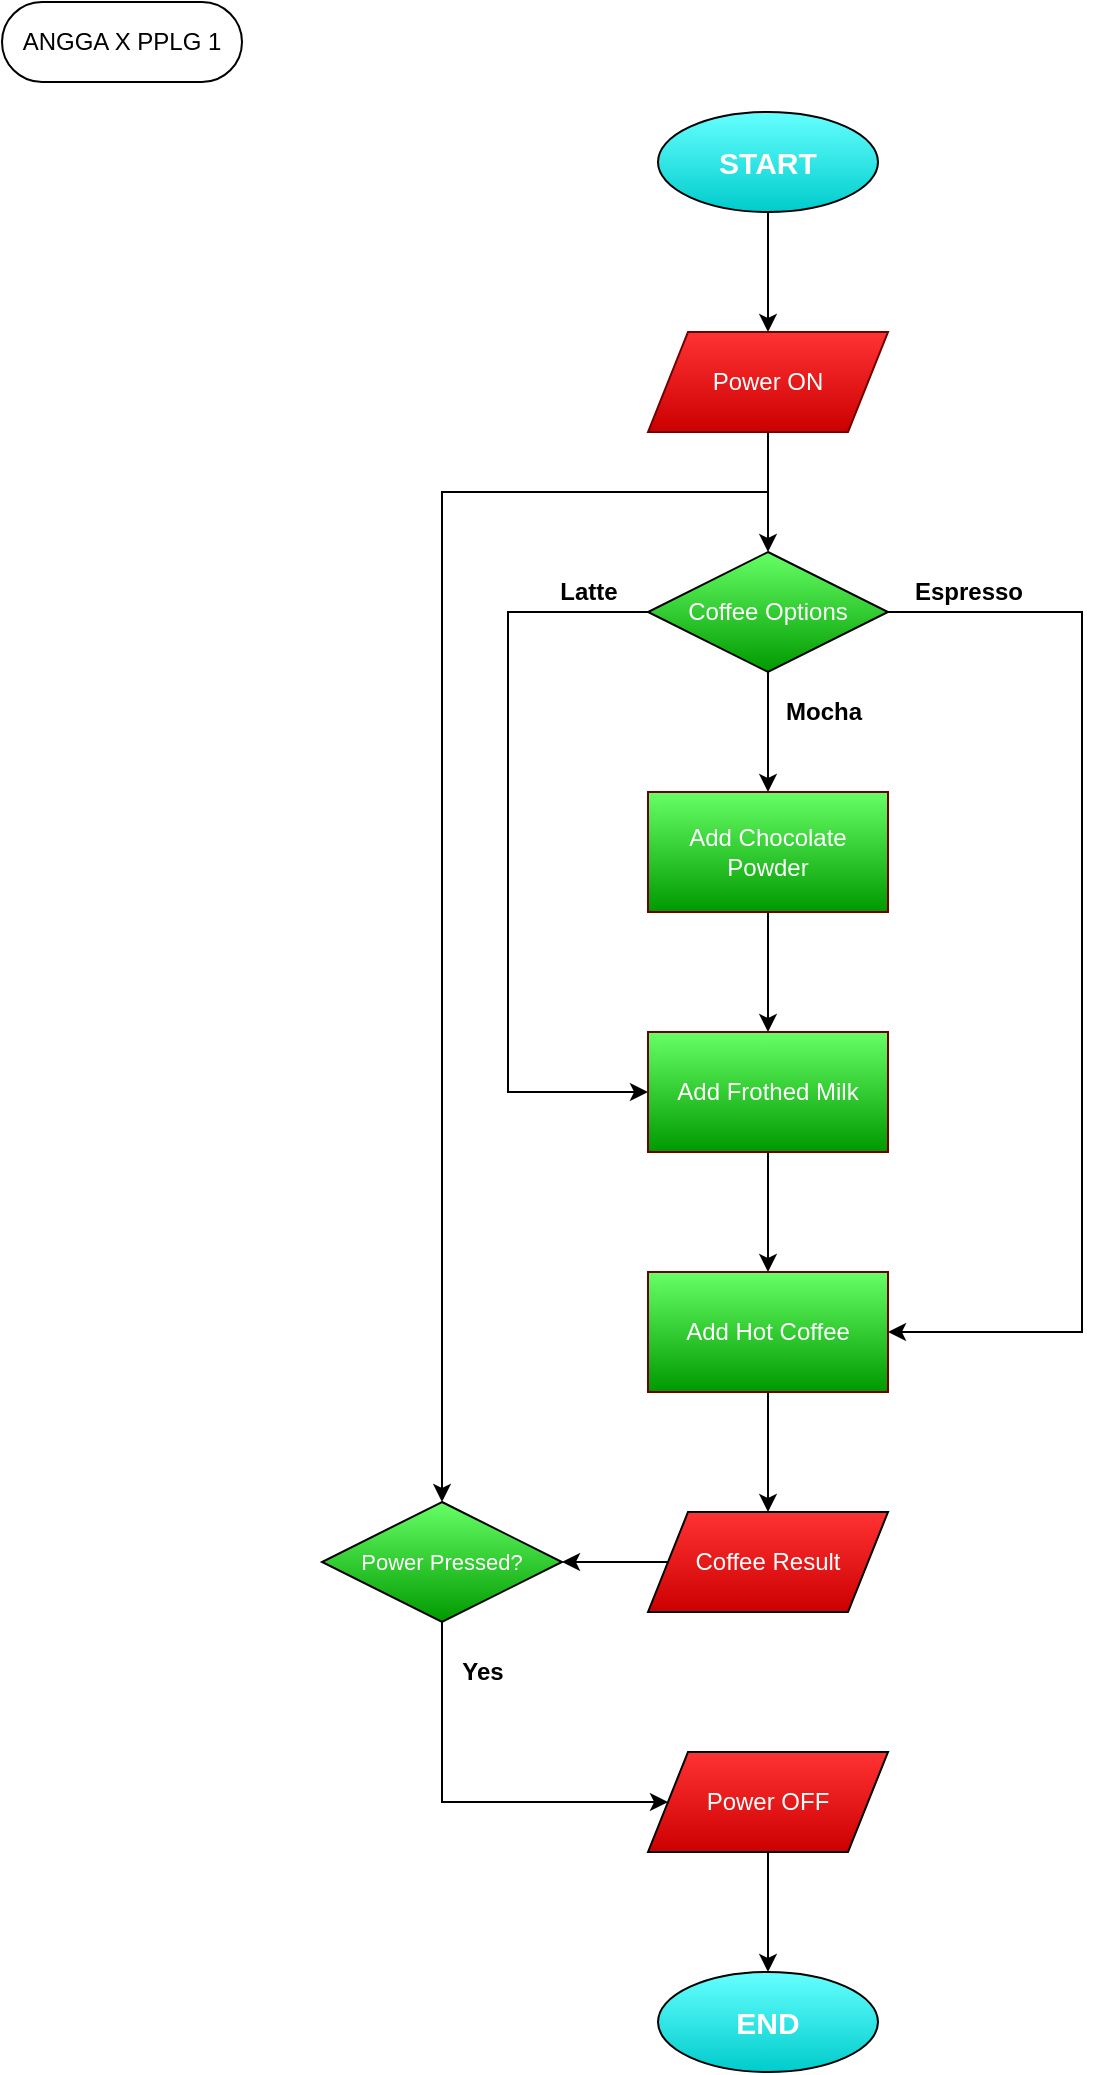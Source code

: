 <mxfile version="21.6.8" type="device" pages="4">
  <diagram id="SBEp2xC8KPvj_Z4Y8y0k" name="Coffee Machine">
    <mxGraphModel dx="794" dy="484" grid="1" gridSize="10" guides="1" tooltips="1" connect="1" arrows="1" fold="1" page="1" pageScale="1" pageWidth="827" pageHeight="1169" math="0" shadow="0">
      <root>
        <mxCell id="0" />
        <mxCell id="1" parent="0" />
        <mxCell id="k98sXSTNbK3coDCv22x3-1" value="" style="edgeStyle=none;rounded=0;orthogonalLoop=1;jettySize=auto;html=1;entryX=0.5;entryY=0;entryDx=0;entryDy=0;" edge="1" parent="1" target="k98sXSTNbK3coDCv22x3-3">
          <mxGeometry relative="1" as="geometry">
            <mxPoint x="423" y="225" as="targetPoint" />
            <mxPoint x="423" y="145" as="sourcePoint" />
          </mxGeometry>
        </mxCell>
        <mxCell id="k98sXSTNbK3coDCv22x3-2" value="" style="edgeStyle=orthogonalEdgeStyle;rounded=0;orthogonalLoop=1;jettySize=auto;html=1;" edge="1" parent="1" source="k98sXSTNbK3coDCv22x3-3" target="k98sXSTNbK3coDCv22x3-6">
          <mxGeometry relative="1" as="geometry">
            <mxPoint x="423" y="345" as="targetPoint" />
          </mxGeometry>
        </mxCell>
        <mxCell id="k98sXSTNbK3coDCv22x3-3" value="Power ON" style="shape=parallelogram;perimeter=parallelogramPerimeter;whiteSpace=wrap;html=1;fixedSize=1;strokeColor=#6F0000;fontColor=#ffffff;gradientColor=#CC0000;fillColor=#FF3333;fontStyle=0" vertex="1" parent="1">
          <mxGeometry x="363" y="205" width="120" height="50" as="geometry" />
        </mxCell>
        <mxCell id="k98sXSTNbK3coDCv22x3-4" value="" style="edgeStyle=none;rounded=0;orthogonalLoop=1;jettySize=auto;html=1;" edge="1" parent="1" source="k98sXSTNbK3coDCv22x3-6" target="k98sXSTNbK3coDCv22x3-8">
          <mxGeometry relative="1" as="geometry" />
        </mxCell>
        <mxCell id="k98sXSTNbK3coDCv22x3-5" value="" style="edgeStyle=orthogonalEdgeStyle;rounded=0;orthogonalLoop=1;jettySize=auto;html=1;fontColor=#F0F0F0;entryX=0;entryY=0.5;entryDx=0;entryDy=0;" edge="1" parent="1" source="k98sXSTNbK3coDCv22x3-6" target="k98sXSTNbK3coDCv22x3-11">
          <mxGeometry relative="1" as="geometry">
            <mxPoint x="283" y="585" as="targetPoint" />
            <Array as="points">
              <mxPoint x="293" y="345" />
              <mxPoint x="293" y="585" />
            </Array>
          </mxGeometry>
        </mxCell>
        <mxCell id="pL3miA3v6JQYMeyLFByc-2" value="" style="edgeStyle=orthogonalEdgeStyle;rounded=0;orthogonalLoop=1;jettySize=auto;html=1;entryX=1;entryY=0.5;entryDx=0;entryDy=0;" edge="1" parent="1" source="k98sXSTNbK3coDCv22x3-6" target="k98sXSTNbK3coDCv22x3-13">
          <mxGeometry relative="1" as="geometry">
            <mxPoint x="560" y="650" as="targetPoint" />
            <Array as="points">
              <mxPoint x="580" y="345" />
              <mxPoint x="580" y="705" />
            </Array>
          </mxGeometry>
        </mxCell>
        <mxCell id="k98sXSTNbK3coDCv22x3-6" value="Coffee Options" style="rhombus;whiteSpace=wrap;html=1;fillColor=#66FF66;gradientColor=#009900;fontColor=#FFFFFF;labelBorderColor=none;" vertex="1" parent="1">
          <mxGeometry x="363" y="315" width="120" height="60" as="geometry" />
        </mxCell>
        <mxCell id="k98sXSTNbK3coDCv22x3-7" value="" style="edgeStyle=none;rounded=0;orthogonalLoop=1;jettySize=auto;html=1;entryX=0.5;entryY=0;entryDx=0;entryDy=0;entryPerimeter=0;" edge="1" parent="1" source="k98sXSTNbK3coDCv22x3-8" target="k98sXSTNbK3coDCv22x3-11">
          <mxGeometry relative="1" as="geometry">
            <mxPoint x="423" y="545" as="targetPoint" />
          </mxGeometry>
        </mxCell>
        <mxCell id="k98sXSTNbK3coDCv22x3-8" value="Add Chocolate Powder" style="whiteSpace=wrap;html=1;fillColor=#66FF66;strokeWidth=1;strokeColor=#6F0000;fontColor=#ffffff;gradientColor=#009900;" vertex="1" parent="1">
          <mxGeometry x="363" y="435" width="120" height="60" as="geometry" />
        </mxCell>
        <mxCell id="k98sXSTNbK3coDCv22x3-9" value="Mocha" style="text;html=1;align=left;verticalAlign=middle;resizable=0;points=[];autosize=1;fontStyle=1" vertex="1" parent="1">
          <mxGeometry x="430" y="380" width="60" height="30" as="geometry" />
        </mxCell>
        <mxCell id="k98sXSTNbK3coDCv22x3-10" value="" style="edgeStyle=none;rounded=0;orthogonalLoop=1;jettySize=auto;html=1;" edge="1" parent="1" source="k98sXSTNbK3coDCv22x3-11" target="k98sXSTNbK3coDCv22x3-13">
          <mxGeometry relative="1" as="geometry" />
        </mxCell>
        <mxCell id="k98sXSTNbK3coDCv22x3-11" value="Add Frothed Milk" style="whiteSpace=wrap;html=1;fillColor=#66FF66;fontColor=#ffffff;strokeColor=#6F0000;gradientColor=#009900;" vertex="1" parent="1">
          <mxGeometry x="363" y="555" width="120" height="60" as="geometry" />
        </mxCell>
        <mxCell id="k98sXSTNbK3coDCv22x3-12" value="" style="edgeStyle=none;rounded=0;orthogonalLoop=1;jettySize=auto;html=1;" edge="1" parent="1" source="k98sXSTNbK3coDCv22x3-13">
          <mxGeometry relative="1" as="geometry">
            <mxPoint x="423" y="795" as="targetPoint" />
          </mxGeometry>
        </mxCell>
        <mxCell id="k98sXSTNbK3coDCv22x3-13" value="Add Hot Coffee" style="whiteSpace=wrap;html=1;fillColor=#66FF66;fontStyle=0;fontColor=#ffffff;strokeColor=#6F0000;gradientColor=#009900;" vertex="1" parent="1">
          <mxGeometry x="363" y="675" width="120" height="60" as="geometry" />
        </mxCell>
        <mxCell id="k98sXSTNbK3coDCv22x3-14" value="" style="edgeStyle=none;rounded=0;orthogonalLoop=1;jettySize=auto;html=1;exitX=0.5;exitY=1;exitDx=0;exitDy=0;entryX=0;entryY=0.5;entryDx=0;entryDy=0;" edge="1" parent="1" source="k98sXSTNbK3coDCv22x3-15" target="k98sXSTNbK3coDCv22x3-17">
          <mxGeometry relative="1" as="geometry">
            <mxPoint x="423" y="915" as="targetPoint" />
            <Array as="points">
              <mxPoint x="260" y="940" />
            </Array>
          </mxGeometry>
        </mxCell>
        <mxCell id="k98sXSTNbK3coDCv22x3-15" value="Power Pressed?" style="rhombus;whiteSpace=wrap;html=1;gradientColor=#009900;fillColor=#66FF66;fontColor=#FFFFFF;fontStyle=0;fontSize=11;" vertex="1" parent="1">
          <mxGeometry x="200" y="790" width="120" height="60" as="geometry" />
        </mxCell>
        <mxCell id="k98sXSTNbK3coDCv22x3-16" value="" style="edgeStyle=none;rounded=0;orthogonalLoop=1;jettySize=auto;html=1;" edge="1" parent="1" source="k98sXSTNbK3coDCv22x3-17">
          <mxGeometry relative="1" as="geometry">
            <mxPoint x="423" y="1025" as="targetPoint" />
          </mxGeometry>
        </mxCell>
        <mxCell id="k98sXSTNbK3coDCv22x3-17" value="Power OFF" style="shape=parallelogram;perimeter=parallelogramPerimeter;whiteSpace=wrap;html=1;fixedSize=1;gradientColor=#CC0000;fillColor=#FF3333;fontColor=#FFFFFF;fontStyle=0" vertex="1" parent="1">
          <mxGeometry x="363" y="915" width="120" height="50" as="geometry" />
        </mxCell>
        <mxCell id="k98sXSTNbK3coDCv22x3-18" value="END" style="ellipse;whiteSpace=wrap;html=1;fillColor=#66FFFF;gradientColor=#00CCCC;strokeColor=#000000;fontColor=#FFFFFF;fontStyle=1;fontSize=15;" vertex="1" parent="1">
          <mxGeometry x="368" y="1025" width="110" height="50" as="geometry" />
        </mxCell>
        <mxCell id="k98sXSTNbK3coDCv22x3-19" value="&lt;font color=&quot;#000000&quot;&gt;Latte&lt;/font&gt;" style="text;html=1;align=center;verticalAlign=middle;resizable=0;points=[];autosize=1;fontColor=#F0F0F0;fontStyle=1" vertex="1" parent="1">
          <mxGeometry x="308" y="320" width="50" height="30" as="geometry" />
        </mxCell>
        <mxCell id="k98sXSTNbK3coDCv22x3-20" value="" style="endArrow=classic;html=1;rounded=0;entryX=0.5;entryY=0;entryDx=0;entryDy=0;" edge="1" parent="1" target="k98sXSTNbK3coDCv22x3-15">
          <mxGeometry width="50" height="50" relative="1" as="geometry">
            <mxPoint x="423" y="285" as="sourcePoint" />
            <mxPoint x="360" y="825" as="targetPoint" />
            <Array as="points">
              <mxPoint x="260" y="285" />
            </Array>
          </mxGeometry>
        </mxCell>
        <mxCell id="1_EIpgYJ8HkZoCnsC1wD-1" value="START" style="ellipse;fillColor=#66FFFF;strokeColor=#000000;gradientColor=#00CCCC;labelBackgroundColor=none;labelBorderColor=none;html=1;whiteSpace=wrap;fontStyle=1;fontColor=#FFFFFF;fontFamily=Helvetica;fontSize=15;" vertex="1" parent="1">
          <mxGeometry x="368" y="95" width="110" height="50" as="geometry" />
        </mxCell>
        <mxCell id="1_EIpgYJ8HkZoCnsC1wD-2" value="&lt;font color=&quot;#000000&quot;&gt;Espresso&lt;/font&gt;" style="text;html=1;align=center;verticalAlign=middle;resizable=0;points=[];autosize=1;fontColor=#F0F0F0;fontStyle=1" vertex="1" parent="1">
          <mxGeometry x="483" y="320" width="80" height="30" as="geometry" />
        </mxCell>
        <mxCell id="YNBaLbaIvJHKN_YwtgVs-2" value="" style="edgeStyle=orthogonalEdgeStyle;rounded=0;orthogonalLoop=1;jettySize=auto;html=1;" edge="1" parent="1" source="YNBaLbaIvJHKN_YwtgVs-1" target="k98sXSTNbK3coDCv22x3-15">
          <mxGeometry relative="1" as="geometry" />
        </mxCell>
        <mxCell id="YNBaLbaIvJHKN_YwtgVs-1" value="Coffee Result" style="shape=parallelogram;perimeter=parallelogramPerimeter;whiteSpace=wrap;html=1;fixedSize=1;gradientColor=#CC0000;fillColor=#FF3333;fontColor=#FFFFFF;fontStyle=0" vertex="1" parent="1">
          <mxGeometry x="363" y="795" width="120" height="50" as="geometry" />
        </mxCell>
        <mxCell id="IcxtTW04K5CUrRq2xljb-1" value="&lt;b&gt;Yes&lt;/b&gt;" style="text;html=1;align=center;verticalAlign=middle;resizable=0;points=[];autosize=1;strokeColor=none;fillColor=none;" vertex="1" parent="1">
          <mxGeometry x="260" y="860" width="40" height="30" as="geometry" />
        </mxCell>
        <mxCell id="IcxtTW04K5CUrRq2xljb-2" value="ANGGA X PPLG 1" style="rounded=1;whiteSpace=wrap;html=1;fontStyle=0;arcSize=50;" vertex="1" parent="1">
          <mxGeometry x="40" y="40" width="120" height="40" as="geometry" />
        </mxCell>
      </root>
    </mxGraphModel>
  </diagram>
  <diagram id="hENLT9Bm0fTXh2s3uT75" name="Pendaftaran Anggota Perpustakaan">
    <mxGraphModel dx="662" dy="403" grid="1" gridSize="10" guides="1" tooltips="1" connect="1" arrows="1" fold="1" page="1" pageScale="1" pageWidth="827" pageHeight="1169" math="0" shadow="0">
      <root>
        <mxCell id="0" />
        <mxCell id="1" parent="0" />
        <mxCell id="ZIUgZptHF_LzewS09OyD-2" value="" style="edgeStyle=orthogonalEdgeStyle;rounded=0;orthogonalLoop=1;jettySize=auto;html=1;entryX=0.5;entryY=0;entryDx=0;entryDy=0;" edge="1" parent="1" source="gFTtPNnC03KHVV1qEUwf-1" target="ZIUgZptHF_LzewS09OyD-3">
          <mxGeometry relative="1" as="geometry">
            <mxPoint x="423" y="220" as="targetPoint" />
          </mxGeometry>
        </mxCell>
        <mxCell id="gFTtPNnC03KHVV1qEUwf-1" value="START" style="ellipse;fillColor=#66FFFF;strokeColor=#000000;gradientColor=#00CCCC;labelBackgroundColor=none;labelBorderColor=none;html=1;whiteSpace=wrap;fontStyle=1;fontColor=#FFFFFF;fontFamily=Helvetica;fontSize=15;" vertex="1" parent="1">
          <mxGeometry x="368" y="95" width="110" height="50" as="geometry" />
        </mxCell>
        <mxCell id="bkIu_1hhf-SrbbPcfZOp-8" value="" style="edgeStyle=orthogonalEdgeStyle;rounded=0;orthogonalLoop=1;jettySize=auto;html=1;entryX=0.5;entryY=0;entryDx=0;entryDy=0;" edge="1" parent="1" source="ZIUgZptHF_LzewS09OyD-3" target="bkIu_1hhf-SrbbPcfZOp-3">
          <mxGeometry relative="1" as="geometry">
            <mxPoint x="423" y="330" as="targetPoint" />
          </mxGeometry>
        </mxCell>
        <mxCell id="ZIUgZptHF_LzewS09OyD-3" value="Input Data Ke&lt;br&gt;Formulir" style="shape=parallelogram;perimeter=parallelogramPerimeter;whiteSpace=wrap;html=1;fixedSize=1;strokeColor=#6F0000;fontColor=#ffffff;gradientColor=#CC0000;fillColor=#FF3333;fontStyle=0" vertex="1" parent="1">
          <mxGeometry x="363" y="205" width="120" height="50" as="geometry" />
        </mxCell>
        <mxCell id="c9H0ZcBg4Cfs3kF4rpdV-2" value="" style="edgeStyle=orthogonalEdgeStyle;rounded=0;orthogonalLoop=1;jettySize=auto;html=1;" edge="1" parent="1" source="bkIu_1hhf-SrbbPcfZOp-3">
          <mxGeometry relative="1" as="geometry">
            <mxPoint x="563" y="350" as="targetPoint" />
          </mxGeometry>
        </mxCell>
        <mxCell id="bkIu_1hhf-SrbbPcfZOp-3" value="Mengecek Kelengkapan Data Formulir" style="whiteSpace=wrap;html=1;fillColor=#66FF66;strokeWidth=1;strokeColor=#6F0000;fontColor=#ffffff;gradientColor=#009900;" vertex="1" parent="1">
          <mxGeometry x="363" y="320" width="120" height="60" as="geometry" />
        </mxCell>
        <mxCell id="CUskCf0ZrLr9VBs3Gj0i-2" value="" style="edgeStyle=orthogonalEdgeStyle;rounded=0;orthogonalLoop=1;jettySize=auto;html=1;entryX=1;entryY=0.5;entryDx=0;entryDy=0;" edge="1" parent="1" source="c9H0ZcBg4Cfs3kF4rpdV-3" target="ZIUgZptHF_LzewS09OyD-3">
          <mxGeometry relative="1" as="geometry">
            <mxPoint x="620" y="230" as="targetPoint" />
            <Array as="points">
              <mxPoint x="620" y="230" />
            </Array>
          </mxGeometry>
        </mxCell>
        <mxCell id="Ntr4Z9HXPqHMO6ExY8_a-2" value="" style="edgeStyle=orthogonalEdgeStyle;rounded=0;orthogonalLoop=1;jettySize=auto;html=1;" edge="1" parent="1" source="c9H0ZcBg4Cfs3kF4rpdV-3" target="Ntr4Z9HXPqHMO6ExY8_a-1">
          <mxGeometry relative="1" as="geometry">
            <Array as="points">
              <mxPoint x="620" y="410" />
              <mxPoint x="423" y="410" />
            </Array>
          </mxGeometry>
        </mxCell>
        <mxCell id="c9H0ZcBg4Cfs3kF4rpdV-3" value="Data formulir&lt;br style=&quot;font-size: 11px;&quot;&gt;Lengkap?" style="rhombus;whiteSpace=wrap;html=1;fillColor=#66FF66;gradientColor=#009900;fontColor=#FFFFFF;labelBorderColor=none;fontSize=11;" vertex="1" parent="1">
          <mxGeometry x="560" y="320" width="120" height="60" as="geometry" />
        </mxCell>
        <mxCell id="81WJk28gL8_kB64XJWON-1" value="Belum&lt;br&gt;Lengkap" style="text;html=1;align=left;verticalAlign=middle;resizable=0;points=[];autosize=1;strokeColor=none;fillColor=none;fontStyle=1" vertex="1" parent="1">
          <mxGeometry x="630" y="263" width="70" height="40" as="geometry" />
        </mxCell>
        <mxCell id="Cxi7o82HHvMy32Nj2ZTn-8" value="" style="edgeStyle=orthogonalEdgeStyle;rounded=0;orthogonalLoop=1;jettySize=auto;html=1;entryX=1;entryY=0.5;entryDx=0;entryDy=0;entryPerimeter=0;" edge="1" parent="1" source="Ntr4Z9HXPqHMO6ExY8_a-1" target="Cxi7o82HHvMy32Nj2ZTn-9">
          <mxGeometry relative="1" as="geometry">
            <mxPoint x="420" y="480" as="targetPoint" />
          </mxGeometry>
        </mxCell>
        <mxCell id="Ntr4Z9HXPqHMO6ExY8_a-1" value="Menyimpan Data Formulir" style="whiteSpace=wrap;html=1;fillColor=#66FF66;strokeWidth=1;strokeColor=#6F0000;fontColor=#ffffff;gradientColor=#009900;" vertex="1" parent="1">
          <mxGeometry x="363" y="470" width="120" height="60" as="geometry" />
        </mxCell>
        <mxCell id="Ntr4Z9HXPqHMO6ExY8_a-3" value="Sudah&lt;br&gt;Lengkap" style="text;html=1;align=left;verticalAlign=middle;resizable=0;points=[];autosize=1;strokeColor=none;fillColor=none;fontStyle=1" vertex="1" parent="1">
          <mxGeometry x="630" y="390" width="70" height="40" as="geometry" />
        </mxCell>
        <mxCell id="Cxi7o82HHvMy32Nj2ZTn-11" value="" style="edgeStyle=orthogonalEdgeStyle;rounded=0;orthogonalLoop=1;jettySize=auto;html=1;" edge="1" parent="1" source="Cxi7o82HHvMy32Nj2ZTn-6" target="Cxi7o82HHvMy32Nj2ZTn-10">
          <mxGeometry relative="1" as="geometry">
            <Array as="points">
              <mxPoint x="620" y="620" />
            </Array>
          </mxGeometry>
        </mxCell>
        <mxCell id="Cxi7o82HHvMy32Nj2ZTn-6" value="Membuat Kartu Anggota" style="whiteSpace=wrap;html=1;fillColor=#66FF66;strokeWidth=1;strokeColor=#6F0000;fontColor=#ffffff;gradientColor=#009900;" vertex="1" parent="1">
          <mxGeometry x="560" y="470" width="120" height="60" as="geometry" />
        </mxCell>
        <mxCell id="Cxi7o82HHvMy32Nj2ZTn-9" value="" style="strokeWidth=1;html=1;shape=mxgraph.flowchart.database;whiteSpace=wrap;fillColor=#FFFF33;strokeColor=#000000;gradientColor=#FF3333;" vertex="1" parent="1">
          <mxGeometry x="230" y="470" width="60" height="60" as="geometry" />
        </mxCell>
        <mxCell id="Ql0lmuVlP_jSfvMAqyIT-2" value="" style="edgeStyle=orthogonalEdgeStyle;rounded=0;orthogonalLoop=1;jettySize=auto;html=1;" edge="1" parent="1" source="Cxi7o82HHvMy32Nj2ZTn-10">
          <mxGeometry relative="1" as="geometry">
            <mxPoint x="423" y="720" as="targetPoint" />
          </mxGeometry>
        </mxCell>
        <mxCell id="Cxi7o82HHvMy32Nj2ZTn-10" value="Menunjukkan&lt;br&gt;Kartu Anggota" style="shape=parallelogram;perimeter=parallelogramPerimeter;whiteSpace=wrap;html=1;fixedSize=1;strokeColor=#6F0000;fontColor=#ffffff;gradientColor=#CC0000;fillColor=#FF3333;fontStyle=0" vertex="1" parent="1">
          <mxGeometry x="363" y="595" width="120" height="50" as="geometry" />
        </mxCell>
        <mxCell id="Sf56I_pijTrFE6WiVCLC-1" value="END" style="ellipse;whiteSpace=wrap;html=1;fillColor=#66FFFF;gradientColor=#00CCCC;strokeColor=#000000;fontColor=#FFFFFF;fontStyle=1;fontSize=15;" vertex="1" parent="1">
          <mxGeometry x="368" y="720" width="110" height="50" as="geometry" />
        </mxCell>
        <mxCell id="Q0r39dBfNpBriLK1PkjQ-2" value="" style="edgeStyle=orthogonalEdgeStyle;rounded=0;orthogonalLoop=1;jettySize=auto;html=1;entryX=0.5;entryY=0;entryDx=0;entryDy=0;exitX=0.5;exitY=1;exitDx=0;exitDy=0;" edge="1" parent="1" source="c9H0ZcBg4Cfs3kF4rpdV-3" target="Cxi7o82HHvMy32Nj2ZTn-6">
          <mxGeometry relative="1" as="geometry">
            <mxPoint x="493" y="360" as="sourcePoint" />
            <mxPoint x="573" y="360" as="targetPoint" />
          </mxGeometry>
        </mxCell>
        <mxCell id="oNulurIihZWblEiqJtRC-1" value="ANGGA X PPLG 1" style="rounded=1;whiteSpace=wrap;html=1;fontStyle=0;arcSize=50;" vertex="1" parent="1">
          <mxGeometry x="40" y="40" width="120" height="40" as="geometry" />
        </mxCell>
      </root>
    </mxGraphModel>
  </diagram>
  <diagram id="bSDSI56qF1xAqp5iA2kI" name="Menghitung Luas Segitiga">
    <mxGraphModel dx="794" dy="484" grid="1" gridSize="10" guides="1" tooltips="1" connect="1" arrows="1" fold="1" page="1" pageScale="1" pageWidth="827" pageHeight="1169" math="0" shadow="0">
      <root>
        <mxCell id="0" />
        <mxCell id="1" parent="0" />
        <mxCell id="74gLFw1ZL_kfHeoh1bpY-3" value="" style="edgeStyle=orthogonalEdgeStyle;rounded=0;orthogonalLoop=1;jettySize=auto;html=1;" edge="1" parent="1" source="74gLFw1ZL_kfHeoh1bpY-1">
          <mxGeometry relative="1" as="geometry">
            <mxPoint x="423" y="220" as="targetPoint" />
          </mxGeometry>
        </mxCell>
        <mxCell id="74gLFw1ZL_kfHeoh1bpY-1" value="START" style="ellipse;fillColor=#66FFFF;strokeColor=#000000;gradientColor=#00CCCC;labelBackgroundColor=none;labelBorderColor=none;html=1;whiteSpace=wrap;fontStyle=1;fontColor=#FFFFFF;fontFamily=Helvetica;fontSize=15;" vertex="1" parent="1">
          <mxGeometry x="368" y="95" width="110" height="50" as="geometry" />
        </mxCell>
        <mxCell id="H1AcPrCzxZ68_KJ8oAwp-3" value="" style="edgeStyle=orthogonalEdgeStyle;rounded=0;orthogonalLoop=1;jettySize=auto;html=1;" edge="1" parent="1" source="DwiGObxuYQW7-XacAraF-1" target="H1AcPrCzxZ68_KJ8oAwp-1">
          <mxGeometry relative="1" as="geometry" />
        </mxCell>
        <mxCell id="DwiGObxuYQW7-XacAraF-1" value="Input x = Alas&lt;br&gt;Input y = Tinggi" style="shape=parallelogram;perimeter=parallelogramPerimeter;whiteSpace=wrap;html=1;fixedSize=1;strokeColor=#6F0000;fontColor=#ffffff;gradientColor=#CC0000;fillColor=#FF3333;fontStyle=0" vertex="1" parent="1">
          <mxGeometry x="363" y="220" width="120" height="50" as="geometry" />
        </mxCell>
        <mxCell id="H1AcPrCzxZ68_KJ8oAwp-5" value="" style="edgeStyle=orthogonalEdgeStyle;rounded=0;orthogonalLoop=1;jettySize=auto;html=1;" edge="1" parent="1" source="H1AcPrCzxZ68_KJ8oAwp-1">
          <mxGeometry relative="1" as="geometry">
            <mxPoint x="423" y="490" as="targetPoint" />
          </mxGeometry>
        </mxCell>
        <mxCell id="H1AcPrCzxZ68_KJ8oAwp-1" value="Luas = x * y / 2" style="whiteSpace=wrap;html=1;fillColor=#66FF66;strokeWidth=1;strokeColor=#6F0000;fontColor=#ffffff;gradientColor=#009900;" vertex="1" parent="1">
          <mxGeometry x="363" y="350" width="120" height="60" as="geometry" />
        </mxCell>
        <mxCell id="G1APeFPNyT2gNBLBT1uP-3" value="" style="edgeStyle=orthogonalEdgeStyle;rounded=0;orthogonalLoop=1;jettySize=auto;html=1;entryX=0.5;entryY=0;entryDx=0;entryDy=0;" edge="1" parent="1" source="H1AcPrCzxZ68_KJ8oAwp-6" target="G1APeFPNyT2gNBLBT1uP-1">
          <mxGeometry relative="1" as="geometry">
            <mxPoint x="423" y="615" as="targetPoint" />
          </mxGeometry>
        </mxCell>
        <mxCell id="H1AcPrCzxZ68_KJ8oAwp-6" value="Hasil Luas" style="shape=parallelogram;perimeter=parallelogramPerimeter;whiteSpace=wrap;html=1;fixedSize=1;strokeColor=#6F0000;fontColor=#ffffff;gradientColor=#CC0000;fillColor=#FF3333;fontStyle=0" vertex="1" parent="1">
          <mxGeometry x="363" y="490" width="120" height="50" as="geometry" />
        </mxCell>
        <mxCell id="JNBpQqVyfesuenW5iKtN-1" value="END" style="ellipse;whiteSpace=wrap;html=1;fillColor=#66FFFF;gradientColor=#00CCCC;strokeColor=#000000;fontColor=#FFFFFF;fontStyle=1;fontSize=15;" vertex="1" parent="1">
          <mxGeometry x="368" y="760" width="110" height="50" as="geometry" />
        </mxCell>
        <mxCell id="G1APeFPNyT2gNBLBT1uP-6" value="" style="edgeStyle=orthogonalEdgeStyle;rounded=0;orthogonalLoop=1;jettySize=auto;html=1;" edge="1" parent="1" source="G1APeFPNyT2gNBLBT1uP-1">
          <mxGeometry relative="1" as="geometry">
            <mxPoint x="423" y="760" as="targetPoint" />
          </mxGeometry>
        </mxCell>
        <mxCell id="G1APeFPNyT2gNBLBT1uP-11" value="" style="edgeStyle=orthogonalEdgeStyle;rounded=0;orthogonalLoop=1;jettySize=auto;html=1;entryX=1;entryY=0.5;entryDx=0;entryDy=0;" edge="1" parent="1" source="G1APeFPNyT2gNBLBT1uP-1" target="DwiGObxuYQW7-XacAraF-1">
          <mxGeometry relative="1" as="geometry">
            <mxPoint x="583" y="650" as="targetPoint" />
            <Array as="points">
              <mxPoint x="540" y="650" />
              <mxPoint x="540" y="245" />
            </Array>
          </mxGeometry>
        </mxCell>
        <mxCell id="G1APeFPNyT2gNBLBT1uP-1" value="&lt;font style=&quot;font-size: 10px;&quot;&gt;Ingin Menghitung&lt;br&gt;Lagi?&lt;/font&gt;" style="rhombus;whiteSpace=wrap;html=1;fillColor=#66FF66;gradientColor=#009900;fontColor=#FFFFFF;labelBorderColor=none;fontSize=12;verticalAlign=middle;" vertex="1" parent="1">
          <mxGeometry x="363" y="620" width="120" height="60" as="geometry" />
        </mxCell>
        <mxCell id="G1APeFPNyT2gNBLBT1uP-8" value="&lt;b&gt;Tidak&lt;/b&gt;" style="text;html=1;align=center;verticalAlign=middle;resizable=0;points=[];autosize=1;strokeColor=none;fillColor=none;" vertex="1" parent="1">
          <mxGeometry x="420" y="690" width="50" height="30" as="geometry" />
        </mxCell>
        <mxCell id="G1APeFPNyT2gNBLBT1uP-12" value="&lt;b&gt;Iya&lt;/b&gt;" style="text;html=1;align=center;verticalAlign=middle;resizable=0;points=[];autosize=1;strokeColor=none;fillColor=none;" vertex="1" parent="1">
          <mxGeometry x="483" y="620" width="40" height="30" as="geometry" />
        </mxCell>
        <mxCell id="SMPBftg2CHWp9n18yRBh-1" value="ANGGA X PPLG 1" style="rounded=1;whiteSpace=wrap;html=1;fontStyle=0;arcSize=50;" vertex="1" parent="1">
          <mxGeometry x="40" y="40" width="120" height="40" as="geometry" />
        </mxCell>
      </root>
    </mxGraphModel>
  </diagram>
  <diagram id="979D2TWnKu_hFecxp2vY" name="Registrasi Akun Dan Login">
    <mxGraphModel dx="794" dy="484" grid="1" gridSize="10" guides="1" tooltips="1" connect="1" arrows="1" fold="1" page="1" pageScale="1" pageWidth="827" pageHeight="1169" math="0" shadow="0">
      <root>
        <mxCell id="0" />
        <mxCell id="1" parent="0" />
        <mxCell id="6OwBUK69tOuJ7I0vZdhF-4" value="" style="edgeStyle=orthogonalEdgeStyle;rounded=0;orthogonalLoop=1;jettySize=auto;html=1;" edge="1" parent="1" source="SAx4FOJ87G6_yhcaU9zw-1" target="6OwBUK69tOuJ7I0vZdhF-1">
          <mxGeometry relative="1" as="geometry" />
        </mxCell>
        <mxCell id="SAx4FOJ87G6_yhcaU9zw-1" value="START" style="ellipse;fillColor=#66FFFF;strokeColor=#000000;gradientColor=#00CCCC;labelBackgroundColor=none;labelBorderColor=none;html=1;whiteSpace=wrap;fontStyle=1;fontColor=#FFFFFF;fontFamily=Helvetica;fontSize=15;" vertex="1" parent="1">
          <mxGeometry x="368" y="95" width="110" height="50" as="geometry" />
        </mxCell>
        <mxCell id="gppB5W422jFFQii2BKXh-2" value="" style="edgeStyle=orthogonalEdgeStyle;rounded=0;orthogonalLoop=1;jettySize=auto;html=1;" edge="1" parent="1" source="HX7EneIBn8n42wCykfm5-1" target="H_HTT0naU7XCwQIY3E9h-3">
          <mxGeometry relative="1" as="geometry" />
        </mxCell>
        <mxCell id="HX7EneIBn8n42wCykfm5-1" value="Input Username&lt;br&gt;dan Email" style="shape=parallelogram;perimeter=parallelogramPerimeter;whiteSpace=wrap;html=1;fixedSize=1;strokeColor=#6F0000;fontColor=#ffffff;gradientColor=#CC0000;fillColor=#FF3333;fontStyle=0" vertex="1" parent="1">
          <mxGeometry x="190" y="205" width="120" height="50" as="geometry" />
        </mxCell>
        <mxCell id="gppB5W422jFFQii2BKXh-13" value="" style="edgeStyle=orthogonalEdgeStyle;rounded=0;orthogonalLoop=1;jettySize=auto;html=1;" edge="1" parent="1" source="XZ7KPIIfbyn-EP79vSvG-1">
          <mxGeometry relative="1" as="geometry">
            <mxPoint x="423" y="530" as="targetPoint" />
          </mxGeometry>
        </mxCell>
        <mxCell id="qJYOYqynbdRcIpPX3VLA-8" value="" style="edgeStyle=orthogonalEdgeStyle;rounded=0;orthogonalLoop=1;jettySize=auto;html=1;entryX=1;entryY=0.5;entryDx=0;entryDy=0;" edge="1" parent="1" source="XZ7KPIIfbyn-EP79vSvG-1" target="gppB5W422jFFQii2BKXh-5">
          <mxGeometry relative="1" as="geometry">
            <mxPoint x="563" y="450" as="targetPoint" />
            <Array as="points">
              <mxPoint x="500" y="450" />
              <mxPoint x="500" y="345" />
            </Array>
          </mxGeometry>
        </mxCell>
        <mxCell id="XZ7KPIIfbyn-EP79vSvG-1" value="Verifikasi Akun" style="rhombus;whiteSpace=wrap;html=1;fillColor=#66FF66;gradientColor=#009900;fontColor=#FFFFFF;labelBorderColor=none;fontSize=12;" vertex="1" parent="1">
          <mxGeometry x="363" y="420" width="120" height="60" as="geometry" />
        </mxCell>
        <mxCell id="qJYOYqynbdRcIpPX3VLA-3" value="" style="edgeStyle=orthogonalEdgeStyle;rounded=0;orthogonalLoop=1;jettySize=auto;html=1;entryX=0;entryY=0.5;entryDx=0;entryDy=0;" edge="1" parent="1" source="H_HTT0naU7XCwQIY3E9h-3" target="gppB5W422jFFQii2BKXh-1">
          <mxGeometry relative="1" as="geometry">
            <Array as="points">
              <mxPoint x="110" y="345" />
            </Array>
          </mxGeometry>
        </mxCell>
        <mxCell id="H_HTT0naU7XCwQIY3E9h-3" value="Input Password&lt;br&gt;dan Konfirmasi" style="shape=parallelogram;perimeter=parallelogramPerimeter;whiteSpace=wrap;html=1;fixedSize=1;strokeColor=#6F0000;fontColor=#ffffff;gradientColor=#CC0000;fillColor=#FF3333;fontStyle=0" vertex="1" parent="1">
          <mxGeometry x="40" y="205" width="120" height="50" as="geometry" />
        </mxCell>
        <mxCell id="qJYOYqynbdRcIpPX3VLA-5" value="" style="edgeStyle=orthogonalEdgeStyle;rounded=0;orthogonalLoop=1;jettySize=auto;html=1;" edge="1" parent="1" source="gppB5W422jFFQii2BKXh-1" target="gppB5W422jFFQii2BKXh-5">
          <mxGeometry relative="1" as="geometry" />
        </mxCell>
        <mxCell id="-yKpytfvpzhhyN-w-DjF-2" value="" style="edgeStyle=orthogonalEdgeStyle;rounded=0;orthogonalLoop=1;jettySize=auto;html=1;entryX=0.5;entryY=0;entryDx=0;entryDy=0;" edge="1" parent="1" source="gppB5W422jFFQii2BKXh-1" target="8-Hwv97lm_sJu5GvK85R-2">
          <mxGeometry relative="1" as="geometry">
            <mxPoint x="250" y="460" as="targetPoint" />
          </mxGeometry>
        </mxCell>
        <mxCell id="gppB5W422jFFQii2BKXh-1" value="Akun Baru Telah Dibuat" style="whiteSpace=wrap;html=1;fillColor=#66FF66;fontColor=#ffffff;strokeColor=#6F0000;gradientColor=#009900;" vertex="1" parent="1">
          <mxGeometry x="190" y="315" width="120" height="60" as="geometry" />
        </mxCell>
        <mxCell id="qJYOYqynbdRcIpPX3VLA-1" value="" style="edgeStyle=orthogonalEdgeStyle;rounded=0;orthogonalLoop=1;jettySize=auto;html=1;" edge="1" parent="1" source="gppB5W422jFFQii2BKXh-5" target="XZ7KPIIfbyn-EP79vSvG-1">
          <mxGeometry relative="1" as="geometry" />
        </mxCell>
        <mxCell id="gppB5W422jFFQii2BKXh-5" value="Input Username&lt;br&gt;dan Password" style="shape=parallelogram;perimeter=parallelogramPerimeter;whiteSpace=wrap;html=1;fixedSize=1;strokeColor=#6F0000;fontColor=#ffffff;gradientColor=#CC0000;fillColor=#FF3333;fontStyle=0" vertex="1" parent="1">
          <mxGeometry x="363" y="320" width="120" height="50" as="geometry" />
        </mxCell>
        <mxCell id="gppB5W422jFFQii2BKXh-14" value="Sudah" style="text;html=1;align=center;verticalAlign=middle;resizable=0;points=[];autosize=1;strokeColor=none;fillColor=none;fontStyle=1" vertex="1" parent="1">
          <mxGeometry x="418" y="260" width="60" height="30" as="geometry" />
        </mxCell>
        <mxCell id="6OwBUK69tOuJ7I0vZdhF-6" value="" style="edgeStyle=orthogonalEdgeStyle;rounded=0;orthogonalLoop=1;jettySize=auto;html=1;" edge="1" parent="1" source="6OwBUK69tOuJ7I0vZdhF-1" target="gppB5W422jFFQii2BKXh-5">
          <mxGeometry relative="1" as="geometry" />
        </mxCell>
        <mxCell id="qJYOYqynbdRcIpPX3VLA-4" value="" style="edgeStyle=orthogonalEdgeStyle;rounded=0;orthogonalLoop=1;jettySize=auto;html=1;" edge="1" parent="1" source="6OwBUK69tOuJ7I0vZdhF-1" target="HX7EneIBn8n42wCykfm5-1">
          <mxGeometry relative="1" as="geometry" />
        </mxCell>
        <mxCell id="6OwBUK69tOuJ7I0vZdhF-1" value="Sudah Punya&lt;br style=&quot;font-size: 11px;&quot;&gt;Akun?" style="rhombus;whiteSpace=wrap;html=1;fillColor=#66FF66;gradientColor=#009900;fontColor=#FFFFFF;labelBorderColor=none;fontSize=11;" vertex="1" parent="1">
          <mxGeometry x="363" y="200" width="120" height="60" as="geometry" />
        </mxCell>
        <mxCell id="qJYOYqynbdRcIpPX3VLA-6" value="&lt;b&gt;Belum&lt;/b&gt;" style="text;html=1;align=center;verticalAlign=middle;resizable=0;points=[];autosize=1;strokeColor=none;fillColor=none;" vertex="1" parent="1">
          <mxGeometry x="310" y="205" width="60" height="30" as="geometry" />
        </mxCell>
        <mxCell id="uA5mUPUzhnTgGAi8o-U5-1" value="&lt;b&gt;Username atau&lt;br&gt;Password Tidak&lt;br&gt;Valid&lt;/b&gt;" style="text;html=1;align=left;verticalAlign=middle;resizable=0;points=[];autosize=1;strokeColor=none;fillColor=none;" vertex="1" parent="1">
          <mxGeometry x="510" y="390" width="110" height="60" as="geometry" />
        </mxCell>
        <mxCell id="6W1kunYh2q68jek1lERj-2" value="" style="edgeStyle=orthogonalEdgeStyle;rounded=0;orthogonalLoop=1;jettySize=auto;html=1;" edge="1" parent="1" source="uA5mUPUzhnTgGAi8o-U5-4" target="6W1kunYh2q68jek1lERj-1">
          <mxGeometry relative="1" as="geometry" />
        </mxCell>
        <mxCell id="uA5mUPUzhnTgGAi8o-U5-4" value="Konten Halaman Muncul" style="shape=parallelogram;perimeter=parallelogramPerimeter;whiteSpace=wrap;html=1;fixedSize=1;strokeColor=#6F0000;fontColor=#ffffff;gradientColor=#CC0000;fillColor=#FF3333;fontStyle=0" vertex="1" parent="1">
          <mxGeometry x="363" y="530" width="120" height="50" as="geometry" />
        </mxCell>
        <mxCell id="6W1kunYh2q68jek1lERj-1" value="END" style="ellipse;whiteSpace=wrap;html=1;fillColor=#66FFFF;gradientColor=#00CCCC;strokeColor=#000000;fontColor=#FFFFFF;fontStyle=1;fontSize=15;" vertex="1" parent="1">
          <mxGeometry x="368" y="630" width="110" height="50" as="geometry" />
        </mxCell>
        <mxCell id="95IMDB32WUao55e4FVux-2" value="" style="edgeStyle=orthogonalEdgeStyle;rounded=0;orthogonalLoop=1;jettySize=auto;html=1;entryX=0.5;entryY=0;entryDx=0;entryDy=0;entryPerimeter=0;" edge="1" parent="1" source="8-Hwv97lm_sJu5GvK85R-2" target="RilxSywIGoVYFwTixHnn-1">
          <mxGeometry relative="1" as="geometry">
            <mxPoint x="250" y="560" as="targetPoint" />
          </mxGeometry>
        </mxCell>
        <mxCell id="8-Hwv97lm_sJu5GvK85R-2" value="Menyimpan Data Akun Baru" style="whiteSpace=wrap;html=1;fillColor=#66FF66;fontColor=#ffffff;strokeColor=#6F0000;gradientColor=#009900;" vertex="1" parent="1">
          <mxGeometry x="190" y="420" width="120" height="60" as="geometry" />
        </mxCell>
        <mxCell id="RilxSywIGoVYFwTixHnn-1" value="" style="strokeWidth=1;html=1;shape=mxgraph.flowchart.database;whiteSpace=wrap;fillColor=#FFFF33;strokeColor=#000000;gradientColor=#FF3333;" vertex="1" parent="1">
          <mxGeometry x="220" y="525" width="60" height="60" as="geometry" />
        </mxCell>
        <mxCell id="nFPPkHZJKO8AiCi2BOrT-1" value="ANGGA X PPLG 1" style="rounded=1;whiteSpace=wrap;html=1;fontStyle=0;arcSize=50;" vertex="1" parent="1">
          <mxGeometry x="40" y="40" width="120" height="40" as="geometry" />
        </mxCell>
        <mxCell id="nFPPkHZJKO8AiCi2BOrT-2" value="&lt;b&gt;Username atau&lt;br&gt;Password Valid&lt;/b&gt;" style="text;html=1;align=left;verticalAlign=middle;resizable=0;points=[];autosize=1;strokeColor=none;fillColor=none;" vertex="1" parent="1">
          <mxGeometry x="430" y="480" width="110" height="40" as="geometry" />
        </mxCell>
      </root>
    </mxGraphModel>
  </diagram>
</mxfile>
